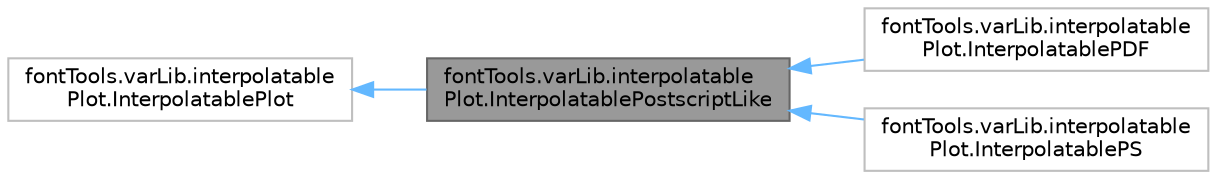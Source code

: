 digraph "fontTools.varLib.interpolatablePlot.InterpolatablePostscriptLike"
{
 // LATEX_PDF_SIZE
  bgcolor="transparent";
  edge [fontname=Helvetica,fontsize=10,labelfontname=Helvetica,labelfontsize=10];
  node [fontname=Helvetica,fontsize=10,shape=box,height=0.2,width=0.4];
  rankdir="LR";
  Node1 [id="Node000001",label="fontTools.varLib.interpolatable\lPlot.InterpolatablePostscriptLike",height=0.2,width=0.4,color="gray40", fillcolor="grey60", style="filled", fontcolor="black",tooltip=" "];
  Node2 -> Node1 [id="edge1_Node000001_Node000002",dir="back",color="steelblue1",style="solid",tooltip=" "];
  Node2 [id="Node000002",label="fontTools.varLib.interpolatable\lPlot.InterpolatablePlot",height=0.2,width=0.4,color="grey75", fillcolor="white", style="filled",URL="$dc/d61/classfontTools_1_1varLib_1_1interpolatablePlot_1_1InterpolatablePlot.html",tooltip=" "];
  Node1 -> Node3 [id="edge2_Node000001_Node000003",dir="back",color="steelblue1",style="solid",tooltip=" "];
  Node3 [id="Node000003",label="fontTools.varLib.interpolatable\lPlot.InterpolatablePDF",height=0.2,width=0.4,color="grey75", fillcolor="white", style="filled",URL="$dc/dc0/classfontTools_1_1varLib_1_1interpolatablePlot_1_1InterpolatablePDF.html",tooltip=" "];
  Node1 -> Node4 [id="edge3_Node000001_Node000004",dir="back",color="steelblue1",style="solid",tooltip=" "];
  Node4 [id="Node000004",label="fontTools.varLib.interpolatable\lPlot.InterpolatablePS",height=0.2,width=0.4,color="grey75", fillcolor="white", style="filled",URL="$d4/d8a/classfontTools_1_1varLib_1_1interpolatablePlot_1_1InterpolatablePS.html",tooltip=" "];
}
